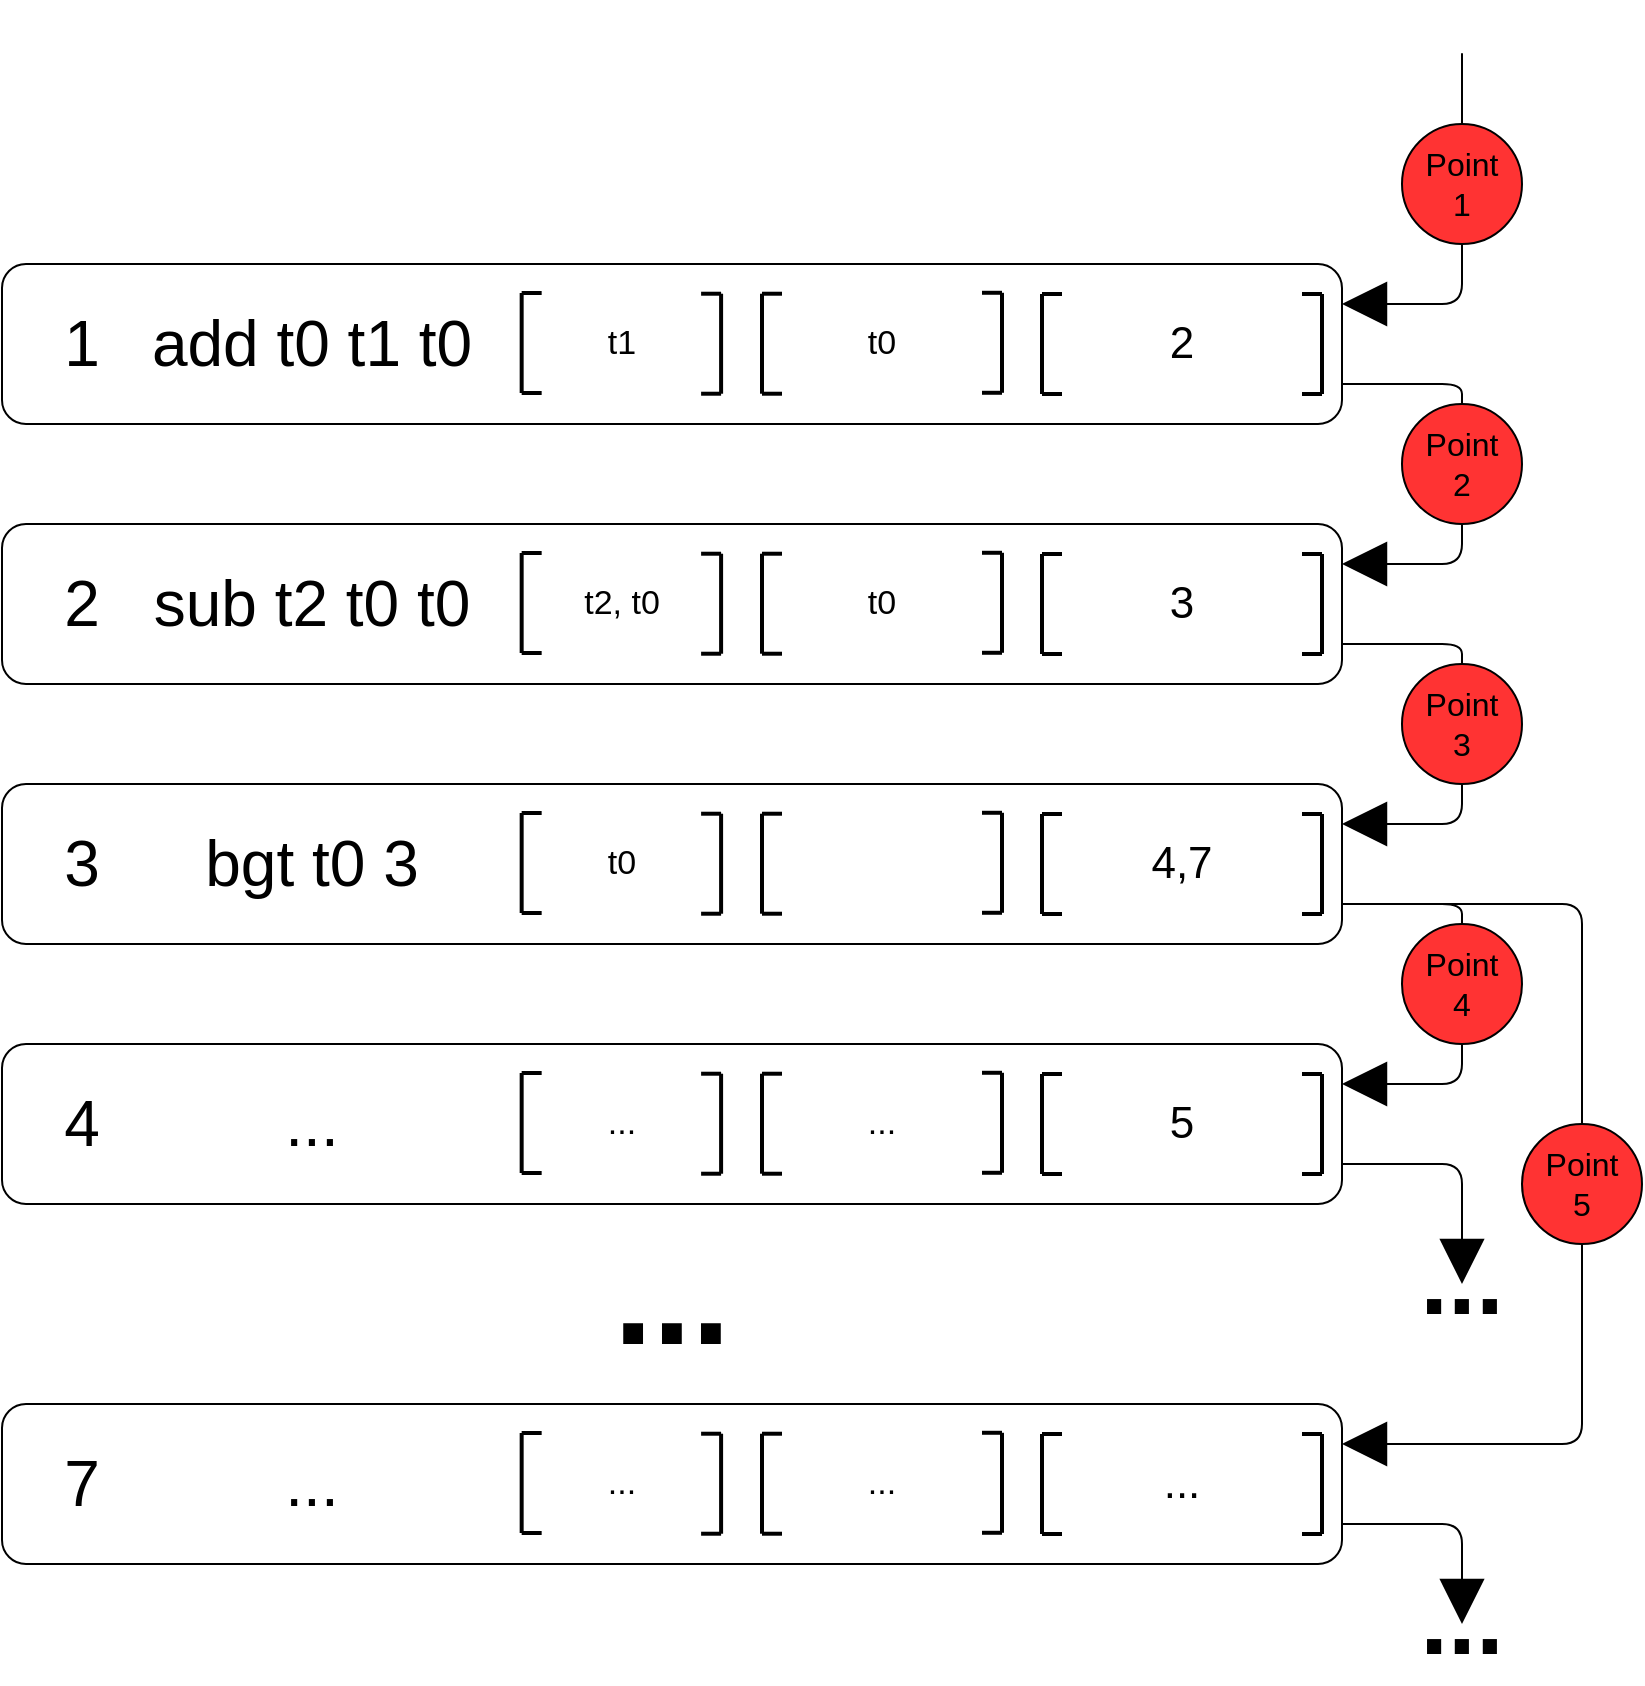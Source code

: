 <mxfile>
    <diagram id="Foc1_TSwE2LtMFlAXlqF" name="Page-1">
        <mxGraphModel dx="1843" dy="2226" grid="1" gridSize="10" guides="1" tooltips="1" connect="1" arrows="1" fold="1" page="1" pageScale="1" pageWidth="850" pageHeight="1100" math="0" shadow="0">
            <root>
                <mxCell id="0"/>
                <mxCell id="1" parent="0"/>
                <mxCell id="143" value="..." style="text;html=1;strokeColor=none;fillColor=none;align=center;verticalAlign=bottom;whiteSpace=wrap;rounded=0;fontSize=50;fontStyle=1" vertex="1" parent="1">
                    <mxGeometry x="785" y="760" width="70" height="30" as="geometry"/>
                </mxCell>
                <mxCell id="2" style="edgeStyle=orthogonalEdgeStyle;html=1;fontSize=32;endArrow=block;endFill=1;endSize=20;entryX=1;entryY=0.25;entryDx=0;entryDy=0;startArrow=none;" edge="1" parent="1" source="54" target="28">
                    <mxGeometry relative="1" as="geometry">
                        <mxPoint x="820" y="140" as="targetPoint"/>
                        <Array as="points">
                            <mxPoint x="820" y="230"/>
                        </Array>
                    </mxGeometry>
                </mxCell>
                <mxCell id="3" value="" style="rounded=1;whiteSpace=wrap;html=1;strokeColor=#000000;" vertex="1" parent="1">
                    <mxGeometry x="90" y="80" width="670" height="80" as="geometry"/>
                </mxCell>
                <mxCell id="4" value="t0" style="text;html=1;strokeColor=none;fillColor=none;align=center;verticalAlign=middle;whiteSpace=wrap;rounded=0;fontSize=17;" vertex="1" parent="1">
                    <mxGeometry x="480" y="105" width="100" height="30" as="geometry"/>
                </mxCell>
                <mxCell id="5" value="2" style="text;html=1;strokeColor=none;fillColor=none;align=center;verticalAlign=middle;whiteSpace=wrap;rounded=0;fontSize=22;" vertex="1" parent="1">
                    <mxGeometry x="650" y="105" width="60" height="30" as="geometry"/>
                </mxCell>
                <mxCell id="6" value="t1" style="text;html=1;strokeColor=none;fillColor=none;align=center;verticalAlign=middle;whiteSpace=wrap;rounded=0;fontSize=17;" vertex="1" parent="1">
                    <mxGeometry x="349.83" y="104.67" width="100" height="30" as="geometry"/>
                </mxCell>
                <mxCell id="7" value="add t0 t1 t0" style="text;html=1;strokeColor=none;fillColor=none;align=center;verticalAlign=middle;whiteSpace=wrap;rounded=0;fontSize=32;" vertex="1" parent="1">
                    <mxGeometry x="150" y="104.67" width="190" height="30" as="geometry"/>
                </mxCell>
                <mxCell id="8" style="edgeStyle=orthogonalEdgeStyle;html=1;fontSize=32;endArrow=block;endFill=1;endSize=20;entryX=1;entryY=0.25;entryDx=0;entryDy=0;" edge="1" parent="1" target="3" source="56">
                    <mxGeometry relative="1" as="geometry">
                        <mxPoint x="830" y="110" as="targetPoint"/>
                        <mxPoint x="820" y="10" as="sourcePoint"/>
                        <Array as="points">
                            <mxPoint x="820" y="-30"/>
                            <mxPoint x="820" y="60"/>
                        </Array>
                    </mxGeometry>
                </mxCell>
                <mxCell id="9" value="" style="endArrow=none;html=1;strokeWidth=2;" edge="1" parent="1">
                    <mxGeometry width="50" height="50" relative="1" as="geometry">
                        <mxPoint x="750" y="145" as="sourcePoint"/>
                        <mxPoint x="750" y="95" as="targetPoint"/>
                    </mxGeometry>
                </mxCell>
                <mxCell id="10" value="" style="endArrow=none;html=1;strokeWidth=2;" edge="1" parent="1">
                    <mxGeometry width="50" height="50" relative="1" as="geometry">
                        <mxPoint x="750" y="145" as="sourcePoint"/>
                        <mxPoint x="740" y="145" as="targetPoint"/>
                    </mxGeometry>
                </mxCell>
                <mxCell id="11" value="" style="endArrow=none;html=1;strokeWidth=2;" edge="1" parent="1">
                    <mxGeometry width="50" height="50" relative="1" as="geometry">
                        <mxPoint x="750" y="95" as="sourcePoint"/>
                        <mxPoint x="740" y="95" as="targetPoint"/>
                    </mxGeometry>
                </mxCell>
                <mxCell id="12" value="" style="endArrow=none;html=1;strokeWidth=2;" edge="1" parent="1">
                    <mxGeometry width="50" height="50" relative="1" as="geometry">
                        <mxPoint x="610" y="145" as="sourcePoint"/>
                        <mxPoint x="610" y="95" as="targetPoint"/>
                    </mxGeometry>
                </mxCell>
                <mxCell id="13" value="" style="endArrow=none;html=1;strokeWidth=2;" edge="1" parent="1">
                    <mxGeometry width="50" height="50" relative="1" as="geometry">
                        <mxPoint x="620" y="145" as="sourcePoint"/>
                        <mxPoint x="610" y="145" as="targetPoint"/>
                    </mxGeometry>
                </mxCell>
                <mxCell id="14" value="" style="endArrow=none;html=1;strokeWidth=2;" edge="1" parent="1">
                    <mxGeometry width="50" height="50" relative="1" as="geometry">
                        <mxPoint x="620" y="95" as="sourcePoint"/>
                        <mxPoint x="610" y="95" as="targetPoint"/>
                    </mxGeometry>
                </mxCell>
                <mxCell id="15" value="" style="endArrow=none;html=1;strokeWidth=2;" edge="1" parent="1">
                    <mxGeometry width="50" height="50" relative="1" as="geometry">
                        <mxPoint x="470" y="144.86" as="sourcePoint"/>
                        <mxPoint x="470" y="94.86" as="targetPoint"/>
                    </mxGeometry>
                </mxCell>
                <mxCell id="16" value="" style="endArrow=none;html=1;strokeWidth=2;" edge="1" parent="1">
                    <mxGeometry width="50" height="50" relative="1" as="geometry">
                        <mxPoint x="480" y="144.86" as="sourcePoint"/>
                        <mxPoint x="470" y="144.86" as="targetPoint"/>
                    </mxGeometry>
                </mxCell>
                <mxCell id="17" value="" style="endArrow=none;html=1;strokeWidth=2;" edge="1" parent="1">
                    <mxGeometry width="50" height="50" relative="1" as="geometry">
                        <mxPoint x="480" y="94.86" as="sourcePoint"/>
                        <mxPoint x="470" y="94.86" as="targetPoint"/>
                    </mxGeometry>
                </mxCell>
                <mxCell id="18" value="" style="endArrow=none;html=1;strokeWidth=2;" edge="1" parent="1">
                    <mxGeometry width="50" height="50" relative="1" as="geometry">
                        <mxPoint x="590" y="144.39" as="sourcePoint"/>
                        <mxPoint x="590" y="94.39" as="targetPoint"/>
                    </mxGeometry>
                </mxCell>
                <mxCell id="19" value="" style="endArrow=none;html=1;strokeWidth=2;" edge="1" parent="1">
                    <mxGeometry width="50" height="50" relative="1" as="geometry">
                        <mxPoint x="590" y="144.39" as="sourcePoint"/>
                        <mxPoint x="580" y="144.39" as="targetPoint"/>
                    </mxGeometry>
                </mxCell>
                <mxCell id="20" value="" style="endArrow=none;html=1;strokeWidth=2;" edge="1" parent="1">
                    <mxGeometry width="50" height="50" relative="1" as="geometry">
                        <mxPoint x="590" y="94.39" as="sourcePoint"/>
                        <mxPoint x="580" y="94.39" as="targetPoint"/>
                    </mxGeometry>
                </mxCell>
                <mxCell id="21" value="" style="endArrow=none;html=1;strokeWidth=2;" edge="1" parent="1">
                    <mxGeometry width="50" height="50" relative="1" as="geometry">
                        <mxPoint x="349.83" y="144.5" as="sourcePoint"/>
                        <mxPoint x="349.83" y="94.5" as="targetPoint"/>
                    </mxGeometry>
                </mxCell>
                <mxCell id="22" value="" style="endArrow=none;html=1;strokeWidth=2;" edge="1" parent="1">
                    <mxGeometry width="50" height="50" relative="1" as="geometry">
                        <mxPoint x="359.83" y="144.5" as="sourcePoint"/>
                        <mxPoint x="349.83" y="144.5" as="targetPoint"/>
                    </mxGeometry>
                </mxCell>
                <mxCell id="23" value="" style="endArrow=none;html=1;strokeWidth=2;" edge="1" parent="1">
                    <mxGeometry width="50" height="50" relative="1" as="geometry">
                        <mxPoint x="359.83" y="94.5" as="sourcePoint"/>
                        <mxPoint x="349.83" y="94.5" as="targetPoint"/>
                    </mxGeometry>
                </mxCell>
                <mxCell id="24" value="" style="endArrow=none;html=1;strokeWidth=2;" edge="1" parent="1">
                    <mxGeometry width="50" height="50" relative="1" as="geometry">
                        <mxPoint x="449.55" y="144.86" as="sourcePoint"/>
                        <mxPoint x="449.55" y="94.86" as="targetPoint"/>
                    </mxGeometry>
                </mxCell>
                <mxCell id="25" value="" style="endArrow=none;html=1;strokeWidth=2;" edge="1" parent="1">
                    <mxGeometry width="50" height="50" relative="1" as="geometry">
                        <mxPoint x="449.55" y="144.86" as="sourcePoint"/>
                        <mxPoint x="439.55" y="144.86" as="targetPoint"/>
                    </mxGeometry>
                </mxCell>
                <mxCell id="26" value="" style="endArrow=none;html=1;strokeWidth=2;" edge="1" parent="1">
                    <mxGeometry width="50" height="50" relative="1" as="geometry">
                        <mxPoint x="449.55" y="94.86" as="sourcePoint"/>
                        <mxPoint x="439.55" y="94.86" as="targetPoint"/>
                    </mxGeometry>
                </mxCell>
                <mxCell id="27" value="1" style="text;html=1;strokeColor=none;fillColor=none;align=center;verticalAlign=middle;whiteSpace=wrap;rounded=0;fontSize=32;" vertex="1" parent="1">
                    <mxGeometry x="100" y="104.67" width="60" height="30" as="geometry"/>
                </mxCell>
                <mxCell id="28" value="" style="rounded=1;whiteSpace=wrap;html=1;strokeColor=#000000;" vertex="1" parent="1">
                    <mxGeometry x="90" y="210" width="670" height="80" as="geometry"/>
                </mxCell>
                <mxCell id="29" value="t0" style="text;html=1;strokeColor=none;fillColor=none;align=center;verticalAlign=middle;whiteSpace=wrap;rounded=0;fontSize=17;" vertex="1" parent="1">
                    <mxGeometry x="480" y="235" width="100" height="30" as="geometry"/>
                </mxCell>
                <mxCell id="30" value="3" style="text;html=1;strokeColor=none;fillColor=none;align=center;verticalAlign=middle;whiteSpace=wrap;rounded=0;fontSize=22;" vertex="1" parent="1">
                    <mxGeometry x="650" y="235" width="60" height="30" as="geometry"/>
                </mxCell>
                <mxCell id="31" value="t2, t0" style="text;html=1;strokeColor=none;fillColor=none;align=center;verticalAlign=middle;whiteSpace=wrap;rounded=0;fontSize=17;" vertex="1" parent="1">
                    <mxGeometry x="349.83" y="234.67" width="100" height="30" as="geometry"/>
                </mxCell>
                <mxCell id="32" value="sub t2 t0 t0" style="text;html=1;strokeColor=none;fillColor=none;align=center;verticalAlign=middle;whiteSpace=wrap;rounded=0;fontSize=32;" vertex="1" parent="1">
                    <mxGeometry x="150" y="234.67" width="190" height="30" as="geometry"/>
                </mxCell>
                <mxCell id="33" value="" style="endArrow=none;html=1;strokeWidth=2;" edge="1" parent="1">
                    <mxGeometry width="50" height="50" relative="1" as="geometry">
                        <mxPoint x="750" y="275" as="sourcePoint"/>
                        <mxPoint x="750" y="225" as="targetPoint"/>
                    </mxGeometry>
                </mxCell>
                <mxCell id="34" value="" style="endArrow=none;html=1;strokeWidth=2;" edge="1" parent="1">
                    <mxGeometry width="50" height="50" relative="1" as="geometry">
                        <mxPoint x="750" y="275" as="sourcePoint"/>
                        <mxPoint x="740" y="275" as="targetPoint"/>
                    </mxGeometry>
                </mxCell>
                <mxCell id="35" value="" style="endArrow=none;html=1;strokeWidth=2;" edge="1" parent="1">
                    <mxGeometry width="50" height="50" relative="1" as="geometry">
                        <mxPoint x="750" y="225" as="sourcePoint"/>
                        <mxPoint x="740" y="225" as="targetPoint"/>
                    </mxGeometry>
                </mxCell>
                <mxCell id="36" value="" style="endArrow=none;html=1;strokeWidth=2;" edge="1" parent="1">
                    <mxGeometry width="50" height="50" relative="1" as="geometry">
                        <mxPoint x="610" y="275" as="sourcePoint"/>
                        <mxPoint x="610" y="225" as="targetPoint"/>
                    </mxGeometry>
                </mxCell>
                <mxCell id="37" value="" style="endArrow=none;html=1;strokeWidth=2;" edge="1" parent="1">
                    <mxGeometry width="50" height="50" relative="1" as="geometry">
                        <mxPoint x="620" y="275" as="sourcePoint"/>
                        <mxPoint x="610" y="275" as="targetPoint"/>
                    </mxGeometry>
                </mxCell>
                <mxCell id="38" value="" style="endArrow=none;html=1;strokeWidth=2;" edge="1" parent="1">
                    <mxGeometry width="50" height="50" relative="1" as="geometry">
                        <mxPoint x="620" y="225" as="sourcePoint"/>
                        <mxPoint x="610" y="225" as="targetPoint"/>
                    </mxGeometry>
                </mxCell>
                <mxCell id="39" value="" style="endArrow=none;html=1;strokeWidth=2;" edge="1" parent="1">
                    <mxGeometry width="50" height="50" relative="1" as="geometry">
                        <mxPoint x="470" y="274.86" as="sourcePoint"/>
                        <mxPoint x="470" y="224.86" as="targetPoint"/>
                    </mxGeometry>
                </mxCell>
                <mxCell id="40" value="" style="endArrow=none;html=1;strokeWidth=2;" edge="1" parent="1">
                    <mxGeometry width="50" height="50" relative="1" as="geometry">
                        <mxPoint x="480" y="274.86" as="sourcePoint"/>
                        <mxPoint x="470" y="274.86" as="targetPoint"/>
                    </mxGeometry>
                </mxCell>
                <mxCell id="41" value="" style="endArrow=none;html=1;strokeWidth=2;" edge="1" parent="1">
                    <mxGeometry width="50" height="50" relative="1" as="geometry">
                        <mxPoint x="480" y="224.86" as="sourcePoint"/>
                        <mxPoint x="470" y="224.86" as="targetPoint"/>
                    </mxGeometry>
                </mxCell>
                <mxCell id="42" value="" style="endArrow=none;html=1;strokeWidth=2;" edge="1" parent="1">
                    <mxGeometry width="50" height="50" relative="1" as="geometry">
                        <mxPoint x="590" y="274.39" as="sourcePoint"/>
                        <mxPoint x="590" y="224.39" as="targetPoint"/>
                    </mxGeometry>
                </mxCell>
                <mxCell id="43" value="" style="endArrow=none;html=1;strokeWidth=2;" edge="1" parent="1">
                    <mxGeometry width="50" height="50" relative="1" as="geometry">
                        <mxPoint x="590" y="274.39" as="sourcePoint"/>
                        <mxPoint x="580" y="274.39" as="targetPoint"/>
                    </mxGeometry>
                </mxCell>
                <mxCell id="44" value="" style="endArrow=none;html=1;strokeWidth=2;" edge="1" parent="1">
                    <mxGeometry width="50" height="50" relative="1" as="geometry">
                        <mxPoint x="590" y="224.39" as="sourcePoint"/>
                        <mxPoint x="580" y="224.39" as="targetPoint"/>
                    </mxGeometry>
                </mxCell>
                <mxCell id="45" value="" style="endArrow=none;html=1;strokeWidth=2;" edge="1" parent="1">
                    <mxGeometry width="50" height="50" relative="1" as="geometry">
                        <mxPoint x="349.83" y="274.5" as="sourcePoint"/>
                        <mxPoint x="349.83" y="224.5" as="targetPoint"/>
                    </mxGeometry>
                </mxCell>
                <mxCell id="46" value="" style="endArrow=none;html=1;strokeWidth=2;" edge="1" parent="1">
                    <mxGeometry width="50" height="50" relative="1" as="geometry">
                        <mxPoint x="359.83" y="274.5" as="sourcePoint"/>
                        <mxPoint x="349.83" y="274.5" as="targetPoint"/>
                    </mxGeometry>
                </mxCell>
                <mxCell id="47" value="" style="endArrow=none;html=1;strokeWidth=2;" edge="1" parent="1">
                    <mxGeometry width="50" height="50" relative="1" as="geometry">
                        <mxPoint x="359.83" y="224.5" as="sourcePoint"/>
                        <mxPoint x="349.83" y="224.5" as="targetPoint"/>
                    </mxGeometry>
                </mxCell>
                <mxCell id="48" value="" style="endArrow=none;html=1;strokeWidth=2;" edge="1" parent="1">
                    <mxGeometry width="50" height="50" relative="1" as="geometry">
                        <mxPoint x="449.55" y="274.86" as="sourcePoint"/>
                        <mxPoint x="449.55" y="224.86" as="targetPoint"/>
                    </mxGeometry>
                </mxCell>
                <mxCell id="49" value="" style="endArrow=none;html=1;strokeWidth=2;" edge="1" parent="1">
                    <mxGeometry width="50" height="50" relative="1" as="geometry">
                        <mxPoint x="449.55" y="274.86" as="sourcePoint"/>
                        <mxPoint x="439.55" y="274.86" as="targetPoint"/>
                    </mxGeometry>
                </mxCell>
                <mxCell id="50" value="" style="endArrow=none;html=1;strokeWidth=2;" edge="1" parent="1">
                    <mxGeometry width="50" height="50" relative="1" as="geometry">
                        <mxPoint x="449.55" y="224.86" as="sourcePoint"/>
                        <mxPoint x="439.55" y="224.86" as="targetPoint"/>
                    </mxGeometry>
                </mxCell>
                <mxCell id="51" value="2" style="text;html=1;strokeColor=none;fillColor=none;align=center;verticalAlign=middle;whiteSpace=wrap;rounded=0;fontSize=32;" vertex="1" parent="1">
                    <mxGeometry x="100" y="234.67" width="60" height="30" as="geometry"/>
                </mxCell>
                <mxCell id="53" style="edgeStyle=orthogonalEdgeStyle;html=1;fontSize=32;endArrow=block;endFill=1;endSize=20;startArrow=none;entryX=1;entryY=0.25;entryDx=0;entryDy=0;" edge="1" parent="1" source="57" target="59">
                    <mxGeometry relative="1" as="geometry">
                        <mxPoint x="820" y="380" as="targetPoint"/>
                        <mxPoint x="760" y="270" as="sourcePoint"/>
                        <Array as="points">
                            <mxPoint x="820" y="360"/>
                        </Array>
                    </mxGeometry>
                </mxCell>
                <mxCell id="54" value="Point&lt;br&gt;2" style="ellipse;whiteSpace=wrap;html=1;aspect=fixed;fontSize=16;strokeColor=#000000;fillColor=#FF3333;fontColor=#000000;" vertex="1" parent="1">
                    <mxGeometry x="790" y="150" width="60" height="60" as="geometry"/>
                </mxCell>
                <mxCell id="55" value="" style="edgeStyle=orthogonalEdgeStyle;html=1;exitX=1;exitY=0.75;exitDx=0;exitDy=0;fontSize=32;endArrow=none;endFill=1;endSize=20;" edge="1" parent="1" source="3" target="54">
                    <mxGeometry relative="1" as="geometry">
                        <mxPoint x="760" y="220" as="targetPoint"/>
                        <mxPoint x="760" y="100.0" as="sourcePoint"/>
                        <Array as="points">
                            <mxPoint x="820" y="140"/>
                        </Array>
                    </mxGeometry>
                </mxCell>
                <mxCell id="56" value="Point&lt;br&gt;1" style="ellipse;whiteSpace=wrap;html=1;aspect=fixed;fontSize=16;strokeColor=#000000;fillColor=#FF3333;fontColor=#000000;" vertex="1" parent="1">
                    <mxGeometry x="790" y="10" width="60" height="60" as="geometry"/>
                </mxCell>
                <mxCell id="57" value="Point&lt;br&gt;3" style="ellipse;whiteSpace=wrap;html=1;aspect=fixed;fontSize=16;strokeColor=#000000;fillColor=#FF3333;fontColor=#000000;" vertex="1" parent="1">
                    <mxGeometry x="790" y="280" width="60" height="60" as="geometry"/>
                </mxCell>
                <mxCell id="58" value="" style="edgeStyle=orthogonalEdgeStyle;html=1;exitX=1;exitY=0.75;exitDx=0;exitDy=0;fontSize=32;endArrow=none;endFill=1;endSize=20;" edge="1" parent="1" source="28" target="57">
                    <mxGeometry relative="1" as="geometry">
                        <mxPoint x="820" y="370" as="targetPoint"/>
                        <mxPoint x="760" y="270" as="sourcePoint"/>
                        <Array as="points">
                            <mxPoint x="820" y="270"/>
                        </Array>
                    </mxGeometry>
                </mxCell>
                <mxCell id="59" value="" style="rounded=1;whiteSpace=wrap;html=1;strokeColor=#000000;" vertex="1" parent="1">
                    <mxGeometry x="90" y="340" width="670" height="80" as="geometry"/>
                </mxCell>
                <mxCell id="61" value="4,7" style="text;html=1;strokeColor=none;fillColor=none;align=center;verticalAlign=middle;whiteSpace=wrap;rounded=0;fontSize=22;" vertex="1" parent="1">
                    <mxGeometry x="650" y="365" width="60" height="30" as="geometry"/>
                </mxCell>
                <mxCell id="62" value="t0" style="text;html=1;strokeColor=none;fillColor=none;align=center;verticalAlign=middle;whiteSpace=wrap;rounded=0;fontSize=17;" vertex="1" parent="1">
                    <mxGeometry x="349.83" y="364.67" width="100" height="30" as="geometry"/>
                </mxCell>
                <mxCell id="63" value="bgt t0 3" style="text;html=1;strokeColor=none;fillColor=none;align=center;verticalAlign=middle;whiteSpace=wrap;rounded=0;fontSize=32;" vertex="1" parent="1">
                    <mxGeometry x="150" y="364.67" width="190" height="30" as="geometry"/>
                </mxCell>
                <mxCell id="64" value="" style="endArrow=none;html=1;strokeWidth=2;" edge="1" parent="1">
                    <mxGeometry width="50" height="50" relative="1" as="geometry">
                        <mxPoint x="750" y="405" as="sourcePoint"/>
                        <mxPoint x="750" y="355" as="targetPoint"/>
                    </mxGeometry>
                </mxCell>
                <mxCell id="65" value="" style="endArrow=none;html=1;strokeWidth=2;" edge="1" parent="1">
                    <mxGeometry width="50" height="50" relative="1" as="geometry">
                        <mxPoint x="750" y="405" as="sourcePoint"/>
                        <mxPoint x="740" y="405" as="targetPoint"/>
                    </mxGeometry>
                </mxCell>
                <mxCell id="66" value="" style="endArrow=none;html=1;strokeWidth=2;" edge="1" parent="1">
                    <mxGeometry width="50" height="50" relative="1" as="geometry">
                        <mxPoint x="750" y="355" as="sourcePoint"/>
                        <mxPoint x="740" y="355" as="targetPoint"/>
                    </mxGeometry>
                </mxCell>
                <mxCell id="67" value="" style="endArrow=none;html=1;strokeWidth=2;" edge="1" parent="1">
                    <mxGeometry width="50" height="50" relative="1" as="geometry">
                        <mxPoint x="610" y="405" as="sourcePoint"/>
                        <mxPoint x="610" y="355" as="targetPoint"/>
                    </mxGeometry>
                </mxCell>
                <mxCell id="68" value="" style="endArrow=none;html=1;strokeWidth=2;" edge="1" parent="1">
                    <mxGeometry width="50" height="50" relative="1" as="geometry">
                        <mxPoint x="620" y="405" as="sourcePoint"/>
                        <mxPoint x="610" y="405" as="targetPoint"/>
                    </mxGeometry>
                </mxCell>
                <mxCell id="69" value="" style="endArrow=none;html=1;strokeWidth=2;" edge="1" parent="1">
                    <mxGeometry width="50" height="50" relative="1" as="geometry">
                        <mxPoint x="620" y="355" as="sourcePoint"/>
                        <mxPoint x="610" y="355" as="targetPoint"/>
                    </mxGeometry>
                </mxCell>
                <mxCell id="70" value="" style="endArrow=none;html=1;strokeWidth=2;" edge="1" parent="1">
                    <mxGeometry width="50" height="50" relative="1" as="geometry">
                        <mxPoint x="470" y="404.86" as="sourcePoint"/>
                        <mxPoint x="470" y="354.86" as="targetPoint"/>
                    </mxGeometry>
                </mxCell>
                <mxCell id="71" value="" style="endArrow=none;html=1;strokeWidth=2;" edge="1" parent="1">
                    <mxGeometry width="50" height="50" relative="1" as="geometry">
                        <mxPoint x="480" y="404.86" as="sourcePoint"/>
                        <mxPoint x="470" y="404.86" as="targetPoint"/>
                    </mxGeometry>
                </mxCell>
                <mxCell id="72" value="" style="endArrow=none;html=1;strokeWidth=2;" edge="1" parent="1">
                    <mxGeometry width="50" height="50" relative="1" as="geometry">
                        <mxPoint x="480" y="354.86" as="sourcePoint"/>
                        <mxPoint x="470" y="354.86" as="targetPoint"/>
                    </mxGeometry>
                </mxCell>
                <mxCell id="73" value="" style="endArrow=none;html=1;strokeWidth=2;" edge="1" parent="1">
                    <mxGeometry width="50" height="50" relative="1" as="geometry">
                        <mxPoint x="590" y="404.39" as="sourcePoint"/>
                        <mxPoint x="590" y="354.39" as="targetPoint"/>
                    </mxGeometry>
                </mxCell>
                <mxCell id="74" value="" style="endArrow=none;html=1;strokeWidth=2;" edge="1" parent="1">
                    <mxGeometry width="50" height="50" relative="1" as="geometry">
                        <mxPoint x="590" y="404.39" as="sourcePoint"/>
                        <mxPoint x="580" y="404.39" as="targetPoint"/>
                    </mxGeometry>
                </mxCell>
                <mxCell id="75" value="" style="endArrow=none;html=1;strokeWidth=2;" edge="1" parent="1">
                    <mxGeometry width="50" height="50" relative="1" as="geometry">
                        <mxPoint x="590" y="354.39" as="sourcePoint"/>
                        <mxPoint x="580" y="354.39" as="targetPoint"/>
                    </mxGeometry>
                </mxCell>
                <mxCell id="76" value="" style="endArrow=none;html=1;strokeWidth=2;" edge="1" parent="1">
                    <mxGeometry width="50" height="50" relative="1" as="geometry">
                        <mxPoint x="349.83" y="404.5" as="sourcePoint"/>
                        <mxPoint x="349.83" y="354.5" as="targetPoint"/>
                    </mxGeometry>
                </mxCell>
                <mxCell id="77" value="" style="endArrow=none;html=1;strokeWidth=2;" edge="1" parent="1">
                    <mxGeometry width="50" height="50" relative="1" as="geometry">
                        <mxPoint x="359.83" y="404.5" as="sourcePoint"/>
                        <mxPoint x="349.83" y="404.5" as="targetPoint"/>
                    </mxGeometry>
                </mxCell>
                <mxCell id="78" value="" style="endArrow=none;html=1;strokeWidth=2;" edge="1" parent="1">
                    <mxGeometry width="50" height="50" relative="1" as="geometry">
                        <mxPoint x="359.83" y="354.5" as="sourcePoint"/>
                        <mxPoint x="349.83" y="354.5" as="targetPoint"/>
                    </mxGeometry>
                </mxCell>
                <mxCell id="79" value="" style="endArrow=none;html=1;strokeWidth=2;" edge="1" parent="1">
                    <mxGeometry width="50" height="50" relative="1" as="geometry">
                        <mxPoint x="449.55" y="404.86" as="sourcePoint"/>
                        <mxPoint x="449.55" y="354.86" as="targetPoint"/>
                    </mxGeometry>
                </mxCell>
                <mxCell id="80" value="" style="endArrow=none;html=1;strokeWidth=2;" edge="1" parent="1">
                    <mxGeometry width="50" height="50" relative="1" as="geometry">
                        <mxPoint x="449.55" y="404.86" as="sourcePoint"/>
                        <mxPoint x="439.55" y="404.86" as="targetPoint"/>
                    </mxGeometry>
                </mxCell>
                <mxCell id="81" value="" style="endArrow=none;html=1;strokeWidth=2;" edge="1" parent="1">
                    <mxGeometry width="50" height="50" relative="1" as="geometry">
                        <mxPoint x="449.55" y="354.86" as="sourcePoint"/>
                        <mxPoint x="439.55" y="354.86" as="targetPoint"/>
                    </mxGeometry>
                </mxCell>
                <mxCell id="82" value="3" style="text;html=1;strokeColor=none;fillColor=none;align=center;verticalAlign=middle;whiteSpace=wrap;rounded=0;fontSize=32;" vertex="1" parent="1">
                    <mxGeometry x="100" y="364.67" width="60" height="30" as="geometry"/>
                </mxCell>
                <mxCell id="83" style="edgeStyle=orthogonalEdgeStyle;html=1;fontSize=32;endArrow=block;endFill=1;endSize=20;startArrow=none;entryX=1;entryY=0.25;entryDx=0;entryDy=0;" edge="1" parent="1" source="136" target="108">
                    <mxGeometry relative="1" as="geometry">
                        <mxPoint x="940" y="560" as="targetPoint"/>
                        <mxPoint x="830" y="350" as="sourcePoint"/>
                        <Array as="points">
                            <mxPoint x="880" y="670"/>
                        </Array>
                    </mxGeometry>
                </mxCell>
                <mxCell id="85" value="" style="rounded=1;whiteSpace=wrap;html=1;strokeColor=#000000;" vertex="1" parent="1">
                    <mxGeometry x="90" y="470" width="670" height="80" as="geometry"/>
                </mxCell>
                <mxCell id="86" value="5" style="text;html=1;strokeColor=none;fillColor=none;align=center;verticalAlign=middle;whiteSpace=wrap;rounded=0;fontSize=22;" vertex="1" parent="1">
                    <mxGeometry x="650" y="495" width="60" height="30" as="geometry"/>
                </mxCell>
                <mxCell id="87" value="..." style="text;html=1;strokeColor=none;fillColor=none;align=center;verticalAlign=middle;whiteSpace=wrap;rounded=0;fontSize=17;" vertex="1" parent="1">
                    <mxGeometry x="349.83" y="494.67" width="100" height="30" as="geometry"/>
                </mxCell>
                <mxCell id="88" value="..." style="text;html=1;strokeColor=none;fillColor=none;align=center;verticalAlign=middle;whiteSpace=wrap;rounded=0;fontSize=32;" vertex="1" parent="1">
                    <mxGeometry x="150" y="494.67" width="190" height="30" as="geometry"/>
                </mxCell>
                <mxCell id="89" value="" style="endArrow=none;html=1;strokeWidth=2;" edge="1" parent="1">
                    <mxGeometry width="50" height="50" relative="1" as="geometry">
                        <mxPoint x="750" y="535" as="sourcePoint"/>
                        <mxPoint x="750" y="485" as="targetPoint"/>
                    </mxGeometry>
                </mxCell>
                <mxCell id="90" value="" style="endArrow=none;html=1;strokeWidth=2;" edge="1" parent="1">
                    <mxGeometry width="50" height="50" relative="1" as="geometry">
                        <mxPoint x="750" y="535" as="sourcePoint"/>
                        <mxPoint x="740" y="535" as="targetPoint"/>
                    </mxGeometry>
                </mxCell>
                <mxCell id="91" value="" style="endArrow=none;html=1;strokeWidth=2;" edge="1" parent="1">
                    <mxGeometry width="50" height="50" relative="1" as="geometry">
                        <mxPoint x="750" y="485" as="sourcePoint"/>
                        <mxPoint x="740" y="485" as="targetPoint"/>
                    </mxGeometry>
                </mxCell>
                <mxCell id="92" value="" style="endArrow=none;html=1;strokeWidth=2;" edge="1" parent="1">
                    <mxGeometry width="50" height="50" relative="1" as="geometry">
                        <mxPoint x="610" y="535" as="sourcePoint"/>
                        <mxPoint x="610" y="485" as="targetPoint"/>
                    </mxGeometry>
                </mxCell>
                <mxCell id="93" value="" style="endArrow=none;html=1;strokeWidth=2;" edge="1" parent="1">
                    <mxGeometry width="50" height="50" relative="1" as="geometry">
                        <mxPoint x="620" y="535" as="sourcePoint"/>
                        <mxPoint x="610" y="535" as="targetPoint"/>
                    </mxGeometry>
                </mxCell>
                <mxCell id="94" value="" style="endArrow=none;html=1;strokeWidth=2;" edge="1" parent="1">
                    <mxGeometry width="50" height="50" relative="1" as="geometry">
                        <mxPoint x="620" y="485" as="sourcePoint"/>
                        <mxPoint x="610" y="485" as="targetPoint"/>
                    </mxGeometry>
                </mxCell>
                <mxCell id="95" value="" style="endArrow=none;html=1;strokeWidth=2;" edge="1" parent="1">
                    <mxGeometry width="50" height="50" relative="1" as="geometry">
                        <mxPoint x="470" y="534.86" as="sourcePoint"/>
                        <mxPoint x="470" y="484.86" as="targetPoint"/>
                    </mxGeometry>
                </mxCell>
                <mxCell id="96" value="" style="endArrow=none;html=1;strokeWidth=2;" edge="1" parent="1">
                    <mxGeometry width="50" height="50" relative="1" as="geometry">
                        <mxPoint x="480" y="534.86" as="sourcePoint"/>
                        <mxPoint x="470" y="534.86" as="targetPoint"/>
                    </mxGeometry>
                </mxCell>
                <mxCell id="97" value="" style="endArrow=none;html=1;strokeWidth=2;" edge="1" parent="1">
                    <mxGeometry width="50" height="50" relative="1" as="geometry">
                        <mxPoint x="480" y="484.86" as="sourcePoint"/>
                        <mxPoint x="470" y="484.86" as="targetPoint"/>
                    </mxGeometry>
                </mxCell>
                <mxCell id="98" value="" style="endArrow=none;html=1;strokeWidth=2;" edge="1" parent="1">
                    <mxGeometry width="50" height="50" relative="1" as="geometry">
                        <mxPoint x="590" y="534.39" as="sourcePoint"/>
                        <mxPoint x="590" y="484.39" as="targetPoint"/>
                    </mxGeometry>
                </mxCell>
                <mxCell id="99" value="" style="endArrow=none;html=1;strokeWidth=2;" edge="1" parent="1">
                    <mxGeometry width="50" height="50" relative="1" as="geometry">
                        <mxPoint x="590" y="534.39" as="sourcePoint"/>
                        <mxPoint x="580" y="534.39" as="targetPoint"/>
                    </mxGeometry>
                </mxCell>
                <mxCell id="100" value="" style="endArrow=none;html=1;strokeWidth=2;" edge="1" parent="1">
                    <mxGeometry width="50" height="50" relative="1" as="geometry">
                        <mxPoint x="590" y="484.39" as="sourcePoint"/>
                        <mxPoint x="580" y="484.39" as="targetPoint"/>
                    </mxGeometry>
                </mxCell>
                <mxCell id="101" value="" style="endArrow=none;html=1;strokeWidth=2;" edge="1" parent="1">
                    <mxGeometry width="50" height="50" relative="1" as="geometry">
                        <mxPoint x="349.83" y="534.5" as="sourcePoint"/>
                        <mxPoint x="349.83" y="484.5" as="targetPoint"/>
                    </mxGeometry>
                </mxCell>
                <mxCell id="102" value="" style="endArrow=none;html=1;strokeWidth=2;" edge="1" parent="1">
                    <mxGeometry width="50" height="50" relative="1" as="geometry">
                        <mxPoint x="359.83" y="534.5" as="sourcePoint"/>
                        <mxPoint x="349.83" y="534.5" as="targetPoint"/>
                    </mxGeometry>
                </mxCell>
                <mxCell id="103" value="" style="endArrow=none;html=1;strokeWidth=2;" edge="1" parent="1">
                    <mxGeometry width="50" height="50" relative="1" as="geometry">
                        <mxPoint x="359.83" y="484.5" as="sourcePoint"/>
                        <mxPoint x="349.83" y="484.5" as="targetPoint"/>
                    </mxGeometry>
                </mxCell>
                <mxCell id="104" value="" style="endArrow=none;html=1;strokeWidth=2;" edge="1" parent="1">
                    <mxGeometry width="50" height="50" relative="1" as="geometry">
                        <mxPoint x="449.55" y="534.86" as="sourcePoint"/>
                        <mxPoint x="449.55" y="484.86" as="targetPoint"/>
                    </mxGeometry>
                </mxCell>
                <mxCell id="105" value="" style="endArrow=none;html=1;strokeWidth=2;" edge="1" parent="1">
                    <mxGeometry width="50" height="50" relative="1" as="geometry">
                        <mxPoint x="449.55" y="534.86" as="sourcePoint"/>
                        <mxPoint x="439.55" y="534.86" as="targetPoint"/>
                    </mxGeometry>
                </mxCell>
                <mxCell id="106" value="" style="endArrow=none;html=1;strokeWidth=2;" edge="1" parent="1">
                    <mxGeometry width="50" height="50" relative="1" as="geometry">
                        <mxPoint x="449.55" y="484.86" as="sourcePoint"/>
                        <mxPoint x="439.55" y="484.86" as="targetPoint"/>
                    </mxGeometry>
                </mxCell>
                <mxCell id="107" value="4" style="text;html=1;strokeColor=none;fillColor=none;align=center;verticalAlign=middle;whiteSpace=wrap;rounded=0;fontSize=32;" vertex="1" parent="1">
                    <mxGeometry x="100" y="494.67" width="60" height="30" as="geometry"/>
                </mxCell>
                <mxCell id="108" value="" style="rounded=1;whiteSpace=wrap;html=1;strokeColor=#000000;" vertex="1" parent="1">
                    <mxGeometry x="90" y="650" width="670" height="80" as="geometry"/>
                </mxCell>
                <mxCell id="109" value="..." style="text;html=1;strokeColor=none;fillColor=none;align=center;verticalAlign=middle;whiteSpace=wrap;rounded=0;fontSize=22;" vertex="1" parent="1">
                    <mxGeometry x="650" y="675" width="60" height="30" as="geometry"/>
                </mxCell>
                <mxCell id="110" value="..." style="text;html=1;strokeColor=none;fillColor=none;align=center;verticalAlign=middle;whiteSpace=wrap;rounded=0;fontSize=17;" vertex="1" parent="1">
                    <mxGeometry x="349.83" y="674.67" width="100" height="30" as="geometry"/>
                </mxCell>
                <mxCell id="111" value="..." style="text;html=1;strokeColor=none;fillColor=none;align=center;verticalAlign=middle;whiteSpace=wrap;rounded=0;fontSize=32;" vertex="1" parent="1">
                    <mxGeometry x="150" y="674.67" width="190" height="30" as="geometry"/>
                </mxCell>
                <mxCell id="112" value="" style="endArrow=none;html=1;strokeWidth=2;" edge="1" parent="1">
                    <mxGeometry width="50" height="50" relative="1" as="geometry">
                        <mxPoint x="750" y="715" as="sourcePoint"/>
                        <mxPoint x="750" y="665" as="targetPoint"/>
                    </mxGeometry>
                </mxCell>
                <mxCell id="113" value="" style="endArrow=none;html=1;strokeWidth=2;" edge="1" parent="1">
                    <mxGeometry width="50" height="50" relative="1" as="geometry">
                        <mxPoint x="750" y="715" as="sourcePoint"/>
                        <mxPoint x="740" y="715" as="targetPoint"/>
                    </mxGeometry>
                </mxCell>
                <mxCell id="114" value="" style="endArrow=none;html=1;strokeWidth=2;" edge="1" parent="1">
                    <mxGeometry width="50" height="50" relative="1" as="geometry">
                        <mxPoint x="750" y="665" as="sourcePoint"/>
                        <mxPoint x="740" y="665" as="targetPoint"/>
                    </mxGeometry>
                </mxCell>
                <mxCell id="115" value="" style="endArrow=none;html=1;strokeWidth=2;" edge="1" parent="1">
                    <mxGeometry width="50" height="50" relative="1" as="geometry">
                        <mxPoint x="610" y="715" as="sourcePoint"/>
                        <mxPoint x="610" y="665" as="targetPoint"/>
                    </mxGeometry>
                </mxCell>
                <mxCell id="116" value="" style="endArrow=none;html=1;strokeWidth=2;" edge="1" parent="1">
                    <mxGeometry width="50" height="50" relative="1" as="geometry">
                        <mxPoint x="620" y="715" as="sourcePoint"/>
                        <mxPoint x="610" y="715" as="targetPoint"/>
                    </mxGeometry>
                </mxCell>
                <mxCell id="117" value="" style="endArrow=none;html=1;strokeWidth=2;" edge="1" parent="1">
                    <mxGeometry width="50" height="50" relative="1" as="geometry">
                        <mxPoint x="620" y="665" as="sourcePoint"/>
                        <mxPoint x="610" y="665" as="targetPoint"/>
                    </mxGeometry>
                </mxCell>
                <mxCell id="118" value="" style="endArrow=none;html=1;strokeWidth=2;" edge="1" parent="1">
                    <mxGeometry width="50" height="50" relative="1" as="geometry">
                        <mxPoint x="470" y="714.86" as="sourcePoint"/>
                        <mxPoint x="470" y="664.86" as="targetPoint"/>
                    </mxGeometry>
                </mxCell>
                <mxCell id="119" value="" style="endArrow=none;html=1;strokeWidth=2;" edge="1" parent="1">
                    <mxGeometry width="50" height="50" relative="1" as="geometry">
                        <mxPoint x="480" y="714.86" as="sourcePoint"/>
                        <mxPoint x="470" y="714.86" as="targetPoint"/>
                    </mxGeometry>
                </mxCell>
                <mxCell id="120" value="" style="endArrow=none;html=1;strokeWidth=2;" edge="1" parent="1">
                    <mxGeometry width="50" height="50" relative="1" as="geometry">
                        <mxPoint x="480" y="664.86" as="sourcePoint"/>
                        <mxPoint x="470" y="664.86" as="targetPoint"/>
                    </mxGeometry>
                </mxCell>
                <mxCell id="121" value="" style="endArrow=none;html=1;strokeWidth=2;" edge="1" parent="1">
                    <mxGeometry width="50" height="50" relative="1" as="geometry">
                        <mxPoint x="590" y="714.39" as="sourcePoint"/>
                        <mxPoint x="590" y="664.39" as="targetPoint"/>
                    </mxGeometry>
                </mxCell>
                <mxCell id="122" value="" style="endArrow=none;html=1;strokeWidth=2;" edge="1" parent="1">
                    <mxGeometry width="50" height="50" relative="1" as="geometry">
                        <mxPoint x="590" y="714.39" as="sourcePoint"/>
                        <mxPoint x="580" y="714.39" as="targetPoint"/>
                    </mxGeometry>
                </mxCell>
                <mxCell id="123" value="" style="endArrow=none;html=1;strokeWidth=2;" edge="1" parent="1">
                    <mxGeometry width="50" height="50" relative="1" as="geometry">
                        <mxPoint x="590" y="664.39" as="sourcePoint"/>
                        <mxPoint x="580" y="664.39" as="targetPoint"/>
                    </mxGeometry>
                </mxCell>
                <mxCell id="124" value="" style="endArrow=none;html=1;strokeWidth=2;" edge="1" parent="1">
                    <mxGeometry width="50" height="50" relative="1" as="geometry">
                        <mxPoint x="349.83" y="714.5" as="sourcePoint"/>
                        <mxPoint x="349.83" y="664.5" as="targetPoint"/>
                    </mxGeometry>
                </mxCell>
                <mxCell id="125" value="" style="endArrow=none;html=1;strokeWidth=2;" edge="1" parent="1">
                    <mxGeometry width="50" height="50" relative="1" as="geometry">
                        <mxPoint x="359.83" y="714.5" as="sourcePoint"/>
                        <mxPoint x="349.83" y="714.5" as="targetPoint"/>
                    </mxGeometry>
                </mxCell>
                <mxCell id="126" value="" style="endArrow=none;html=1;strokeWidth=2;" edge="1" parent="1">
                    <mxGeometry width="50" height="50" relative="1" as="geometry">
                        <mxPoint x="359.83" y="664.5" as="sourcePoint"/>
                        <mxPoint x="349.83" y="664.5" as="targetPoint"/>
                    </mxGeometry>
                </mxCell>
                <mxCell id="127" value="" style="endArrow=none;html=1;strokeWidth=2;" edge="1" parent="1">
                    <mxGeometry width="50" height="50" relative="1" as="geometry">
                        <mxPoint x="449.55" y="714.86" as="sourcePoint"/>
                        <mxPoint x="449.55" y="664.86" as="targetPoint"/>
                    </mxGeometry>
                </mxCell>
                <mxCell id="128" value="" style="endArrow=none;html=1;strokeWidth=2;" edge="1" parent="1">
                    <mxGeometry width="50" height="50" relative="1" as="geometry">
                        <mxPoint x="449.55" y="714.86" as="sourcePoint"/>
                        <mxPoint x="439.55" y="714.86" as="targetPoint"/>
                    </mxGeometry>
                </mxCell>
                <mxCell id="129" value="" style="endArrow=none;html=1;strokeWidth=2;" edge="1" parent="1">
                    <mxGeometry width="50" height="50" relative="1" as="geometry">
                        <mxPoint x="449.55" y="664.86" as="sourcePoint"/>
                        <mxPoint x="439.55" y="664.86" as="targetPoint"/>
                    </mxGeometry>
                </mxCell>
                <mxCell id="130" value="7" style="text;html=1;strokeColor=none;fillColor=none;align=center;verticalAlign=middle;whiteSpace=wrap;rounded=0;fontSize=32;" vertex="1" parent="1">
                    <mxGeometry x="100" y="674.67" width="60" height="30" as="geometry"/>
                </mxCell>
                <mxCell id="131" value="..." style="text;html=1;strokeColor=none;fillColor=none;align=center;verticalAlign=middle;whiteSpace=wrap;rounded=0;fontSize=70;fontStyle=1" vertex="1" parent="1">
                    <mxGeometry x="90" y="580" width="670" height="30" as="geometry"/>
                </mxCell>
                <mxCell id="132" style="edgeStyle=orthogonalEdgeStyle;html=1;fontSize=32;endArrow=block;endFill=1;endSize=20;startArrow=none;exitX=1;exitY=0.75;exitDx=0;exitDy=0;entryX=0.5;entryY=0;entryDx=0;entryDy=0;" edge="1" parent="1" source="85" target="140">
                    <mxGeometry relative="1" as="geometry">
                        <mxPoint x="820" y="570" as="targetPoint"/>
                        <mxPoint x="770" y="410" as="sourcePoint"/>
                        <Array as="points">
                            <mxPoint x="820" y="530"/>
                        </Array>
                    </mxGeometry>
                </mxCell>
                <mxCell id="133" value="..." style="text;html=1;strokeColor=none;fillColor=none;align=center;verticalAlign=middle;whiteSpace=wrap;rounded=0;fontSize=17;" vertex="1" parent="1">
                    <mxGeometry x="480" y="494.67" width="100" height="30" as="geometry"/>
                </mxCell>
                <mxCell id="134" value="Point&lt;br&gt;4" style="ellipse;whiteSpace=wrap;html=1;aspect=fixed;fontSize=16;strokeColor=#000000;fillColor=#FF3333;fontColor=#000000;" vertex="1" parent="1">
                    <mxGeometry x="790" y="410" width="60" height="60" as="geometry"/>
                </mxCell>
                <mxCell id="135" value="" style="edgeStyle=orthogonalEdgeStyle;html=1;fontSize=32;endArrow=none;endFill=1;endSize=20;startArrow=none;exitX=1;exitY=0.75;exitDx=0;exitDy=0;" edge="1" parent="1" source="59" target="134">
                    <mxGeometry relative="1" as="geometry">
                        <mxPoint x="760" y="490" as="targetPoint"/>
                        <mxPoint x="760" y="400" as="sourcePoint"/>
                        <Array as="points">
                            <mxPoint x="820" y="400"/>
                        </Array>
                    </mxGeometry>
                </mxCell>
                <mxCell id="136" value="Point&lt;br&gt;5" style="ellipse;whiteSpace=wrap;html=1;aspect=fixed;fontSize=16;strokeColor=#000000;fillColor=#FF3333;fontColor=#000000;" vertex="1" parent="1">
                    <mxGeometry x="850" y="510" width="60" height="60" as="geometry"/>
                </mxCell>
                <mxCell id="137" value="" style="edgeStyle=orthogonalEdgeStyle;html=1;fontSize=32;endArrow=none;endFill=1;endSize=20;startArrow=none;exitX=1;exitY=0.75;exitDx=0;exitDy=0;" edge="1" parent="1" source="59" target="136">
                    <mxGeometry relative="1" as="geometry">
                        <mxPoint x="760" y="670" as="targetPoint"/>
                        <mxPoint x="760" y="400" as="sourcePoint"/>
                        <Array as="points"/>
                    </mxGeometry>
                </mxCell>
                <mxCell id="139" style="edgeStyle=orthogonalEdgeStyle;html=1;fontSize=32;endArrow=block;endFill=1;endSize=20;startArrow=none;entryX=1;entryY=0.25;entryDx=0;entryDy=0;" edge="1" parent="1" source="134" target="85">
                    <mxGeometry relative="1" as="geometry">
                        <mxPoint x="830" y="580" as="targetPoint"/>
                        <mxPoint x="770" y="540" as="sourcePoint"/>
                        <Array as="points">
                            <mxPoint x="820" y="490"/>
                        </Array>
                    </mxGeometry>
                </mxCell>
                <mxCell id="140" value="..." style="text;html=1;strokeColor=none;fillColor=none;align=center;verticalAlign=bottom;whiteSpace=wrap;rounded=0;fontSize=50;fontStyle=1" vertex="1" parent="1">
                    <mxGeometry x="785" y="590" width="70" height="30" as="geometry"/>
                </mxCell>
                <mxCell id="141" value="..." style="text;html=1;strokeColor=none;fillColor=none;align=center;verticalAlign=middle;whiteSpace=wrap;rounded=0;fontSize=17;" vertex="1" parent="1">
                    <mxGeometry x="480" y="675" width="100" height="30" as="geometry"/>
                </mxCell>
                <mxCell id="142" style="edgeStyle=orthogonalEdgeStyle;html=1;fontSize=32;endArrow=block;endFill=1;endSize=20;startArrow=none;exitX=1;exitY=0.75;exitDx=0;exitDy=0;entryX=0.5;entryY=0;entryDx=0;entryDy=0;" edge="1" parent="1" source="108" target="143">
                    <mxGeometry relative="1" as="geometry">
                        <mxPoint x="820" y="790" as="targetPoint"/>
                        <mxPoint x="770" y="540" as="sourcePoint"/>
                        <Array as="points">
                            <mxPoint x="820" y="710"/>
                        </Array>
                    </mxGeometry>
                </mxCell>
            </root>
        </mxGraphModel>
    </diagram>
</mxfile>